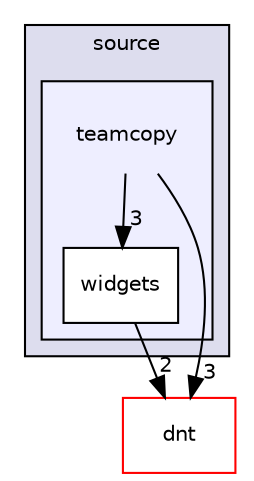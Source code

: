 digraph "source/teamcopy" {
  compound=true
  node [ fontsize="10", fontname="Helvetica"];
  edge [ labelfontsize="10", labelfontname="Helvetica"];
  subgraph clusterdir_b2f33c71d4aa5e7af42a1ca61ff5af1b {
    graph [ bgcolor="#ddddee", pencolor="black", label="source" fontname="Helvetica", fontsize="10", URL="dir_b2f33c71d4aa5e7af42a1ca61ff5af1b.html"]
  subgraph clusterdir_03fc5a6c04e6f5aa13904985f95b4747 {
    graph [ bgcolor="#eeeeff", pencolor="black", label="" URL="dir_03fc5a6c04e6f5aa13904985f95b4747.html"];
    dir_03fc5a6c04e6f5aa13904985f95b4747 [shape=plaintext label="teamcopy"];
    dir_01fadb59f3f41291a189cf5912be5911 [shape=box label="widgets" color="black" fillcolor="white" style="filled" URL="dir_01fadb59f3f41291a189cf5912be5911.html"];
  }
  }
  dir_9f21cc5e450a8709b82f92c61a1cfea7 [shape=box label="dnt" fillcolor="white" style="filled" color="red" URL="dir_9f21cc5e450a8709b82f92c61a1cfea7.html"];
  dir_01fadb59f3f41291a189cf5912be5911->dir_9f21cc5e450a8709b82f92c61a1cfea7 [headlabel="2", labeldistance=1.5 headhref="dir_000050_000002.html"];
  dir_03fc5a6c04e6f5aa13904985f95b4747->dir_01fadb59f3f41291a189cf5912be5911 [headlabel="3", labeldistance=1.5 headhref="dir_000005_000050.html"];
  dir_03fc5a6c04e6f5aa13904985f95b4747->dir_9f21cc5e450a8709b82f92c61a1cfea7 [headlabel="3", labeldistance=1.5 headhref="dir_000005_000002.html"];
}

